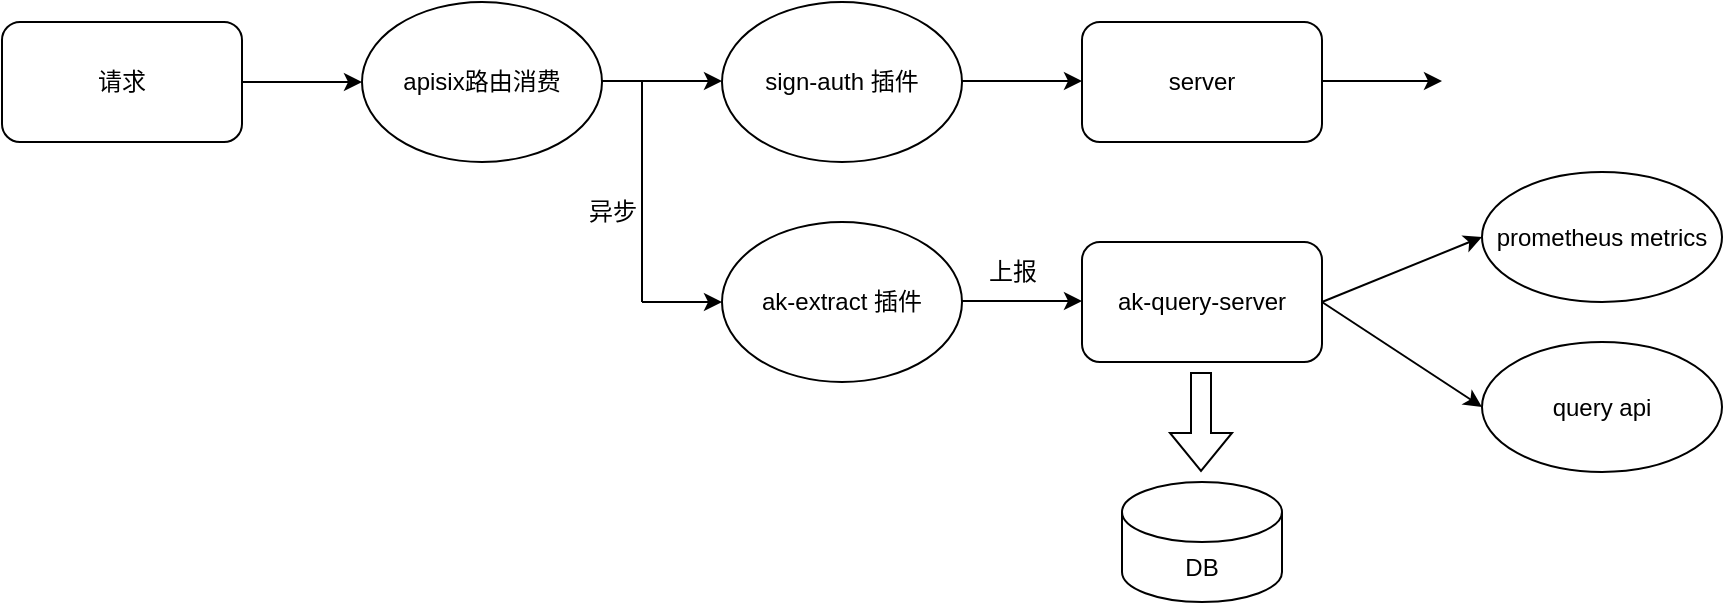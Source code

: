 <mxfile version="22.1.21" type="github">
  <diagram name="第 1 页" id="2ucvEa-JhtHt-EV53l8c">
    <mxGraphModel dx="1154" dy="549" grid="1" gridSize="10" guides="1" tooltips="1" connect="1" arrows="1" fold="1" page="1" pageScale="1" pageWidth="827" pageHeight="1169" math="0" shadow="0">
      <root>
        <mxCell id="0" />
        <mxCell id="1" parent="0" />
        <mxCell id="AjaMtJrKMgAzX6g4DrkN-2" value="请求" style="rounded=1;whiteSpace=wrap;html=1;" parent="1" vertex="1">
          <mxGeometry x="60" y="90" width="120" height="60" as="geometry" />
        </mxCell>
        <mxCell id="AjaMtJrKMgAzX6g4DrkN-3" value="" style="endArrow=classic;html=1;rounded=0;exitX=1;exitY=0.5;exitDx=0;exitDy=0;" parent="1" source="AjaMtJrKMgAzX6g4DrkN-2" edge="1">
          <mxGeometry width="50" height="50" relative="1" as="geometry">
            <mxPoint x="390" y="290" as="sourcePoint" />
            <mxPoint x="240" y="120" as="targetPoint" />
          </mxGeometry>
        </mxCell>
        <mxCell id="AjaMtJrKMgAzX6g4DrkN-5" value="apisix路由消费" style="ellipse;whiteSpace=wrap;html=1;" parent="1" vertex="1">
          <mxGeometry x="240" y="80" width="120" height="80" as="geometry" />
        </mxCell>
        <mxCell id="AjaMtJrKMgAzX6g4DrkN-7" value="" style="endArrow=classic;html=1;rounded=0;exitX=1;exitY=0.5;exitDx=0;exitDy=0;" parent="1" edge="1">
          <mxGeometry width="50" height="50" relative="1" as="geometry">
            <mxPoint x="360" y="119.5" as="sourcePoint" />
            <mxPoint x="420" y="119.5" as="targetPoint" />
          </mxGeometry>
        </mxCell>
        <mxCell id="AjaMtJrKMgAzX6g4DrkN-10" value="sign-auth 插件" style="ellipse;whiteSpace=wrap;html=1;" parent="1" vertex="1">
          <mxGeometry x="420" y="80" width="120" height="80" as="geometry" />
        </mxCell>
        <mxCell id="rGx54RhZWm9z0RT8K02q-1" value="" style="endArrow=classic;html=1;rounded=0;exitX=1;exitY=0.5;exitDx=0;exitDy=0;" edge="1" parent="1">
          <mxGeometry width="50" height="50" relative="1" as="geometry">
            <mxPoint x="540" y="119.5" as="sourcePoint" />
            <mxPoint x="600" y="119.5" as="targetPoint" />
          </mxGeometry>
        </mxCell>
        <mxCell id="rGx54RhZWm9z0RT8K02q-2" value="server" style="rounded=1;whiteSpace=wrap;html=1;" vertex="1" parent="1">
          <mxGeometry x="600" y="90" width="120" height="60" as="geometry" />
        </mxCell>
        <mxCell id="rGx54RhZWm9z0RT8K02q-3" value="" style="endArrow=classic;html=1;rounded=0;exitX=1;exitY=0.5;exitDx=0;exitDy=0;" edge="1" parent="1">
          <mxGeometry width="50" height="50" relative="1" as="geometry">
            <mxPoint x="720" y="119.5" as="sourcePoint" />
            <mxPoint x="780" y="119.5" as="targetPoint" />
          </mxGeometry>
        </mxCell>
        <mxCell id="rGx54RhZWm9z0RT8K02q-5" value="ak-extract 插件" style="ellipse;whiteSpace=wrap;html=1;" vertex="1" parent="1">
          <mxGeometry x="420" y="190" width="120" height="80" as="geometry" />
        </mxCell>
        <mxCell id="rGx54RhZWm9z0RT8K02q-6" value="" style="endArrow=none;html=1;rounded=0;" edge="1" parent="1">
          <mxGeometry width="50" height="50" relative="1" as="geometry">
            <mxPoint x="380" y="120" as="sourcePoint" />
            <mxPoint x="380" y="230" as="targetPoint" />
          </mxGeometry>
        </mxCell>
        <mxCell id="rGx54RhZWm9z0RT8K02q-7" value="" style="endArrow=classic;html=1;rounded=0;" edge="1" parent="1">
          <mxGeometry width="50" height="50" relative="1" as="geometry">
            <mxPoint x="380" y="230" as="sourcePoint" />
            <mxPoint x="420" y="230" as="targetPoint" />
          </mxGeometry>
        </mxCell>
        <mxCell id="rGx54RhZWm9z0RT8K02q-8" value="" style="endArrow=classic;html=1;rounded=0;exitX=1;exitY=0.5;exitDx=0;exitDy=0;" edge="1" parent="1">
          <mxGeometry width="50" height="50" relative="1" as="geometry">
            <mxPoint x="540" y="229.5" as="sourcePoint" />
            <mxPoint x="600" y="229.5" as="targetPoint" />
          </mxGeometry>
        </mxCell>
        <mxCell id="rGx54RhZWm9z0RT8K02q-9" value="上报" style="text;html=1;align=center;verticalAlign=middle;resizable=0;points=[];autosize=1;strokeColor=none;fillColor=none;" vertex="1" parent="1">
          <mxGeometry x="540" y="200" width="50" height="30" as="geometry" />
        </mxCell>
        <mxCell id="rGx54RhZWm9z0RT8K02q-10" value="异步" style="text;html=1;align=center;verticalAlign=middle;resizable=0;points=[];autosize=1;strokeColor=none;fillColor=none;" vertex="1" parent="1">
          <mxGeometry x="340" y="170" width="50" height="30" as="geometry" />
        </mxCell>
        <mxCell id="rGx54RhZWm9z0RT8K02q-11" value="ak-query-server" style="rounded=1;whiteSpace=wrap;html=1;" vertex="1" parent="1">
          <mxGeometry x="600" y="200" width="120" height="60" as="geometry" />
        </mxCell>
        <mxCell id="rGx54RhZWm9z0RT8K02q-13" value="prometheus metrics " style="ellipse;whiteSpace=wrap;html=1;" vertex="1" parent="1">
          <mxGeometry x="800" y="165" width="120" height="65" as="geometry" />
        </mxCell>
        <mxCell id="rGx54RhZWm9z0RT8K02q-15" value="" style="endArrow=classic;html=1;rounded=0;exitX=1;exitY=0.5;exitDx=0;exitDy=0;entryX=0;entryY=0.5;entryDx=0;entryDy=0;" edge="1" parent="1" target="rGx54RhZWm9z0RT8K02q-13">
          <mxGeometry width="50" height="50" relative="1" as="geometry">
            <mxPoint x="720" y="230" as="sourcePoint" />
            <mxPoint x="780" y="230" as="targetPoint" />
          </mxGeometry>
        </mxCell>
        <mxCell id="rGx54RhZWm9z0RT8K02q-18" value="query api" style="ellipse;whiteSpace=wrap;html=1;" vertex="1" parent="1">
          <mxGeometry x="800" y="250" width="120" height="65" as="geometry" />
        </mxCell>
        <mxCell id="rGx54RhZWm9z0RT8K02q-21" value="" style="endArrow=classic;html=1;rounded=0;exitX=1;exitY=0.5;exitDx=0;exitDy=0;entryX=0;entryY=0.5;entryDx=0;entryDy=0;" edge="1" parent="1" source="rGx54RhZWm9z0RT8K02q-11" target="rGx54RhZWm9z0RT8K02q-18">
          <mxGeometry width="50" height="50" relative="1" as="geometry">
            <mxPoint x="550" y="280" as="sourcePoint" />
            <mxPoint x="600" y="230" as="targetPoint" />
          </mxGeometry>
        </mxCell>
        <mxCell id="rGx54RhZWm9z0RT8K02q-22" value="DB" style="shape=cylinder3;whiteSpace=wrap;html=1;boundedLbl=1;backgroundOutline=1;size=15;" vertex="1" parent="1">
          <mxGeometry x="620" y="320" width="80" height="60" as="geometry" />
        </mxCell>
        <mxCell id="rGx54RhZWm9z0RT8K02q-24" value="" style="shape=flexArrow;endArrow=classic;html=1;rounded=0;" edge="1" parent="1">
          <mxGeometry width="50" height="50" relative="1" as="geometry">
            <mxPoint x="659.5" y="265" as="sourcePoint" />
            <mxPoint x="659.5" y="315" as="targetPoint" />
          </mxGeometry>
        </mxCell>
      </root>
    </mxGraphModel>
  </diagram>
</mxfile>
